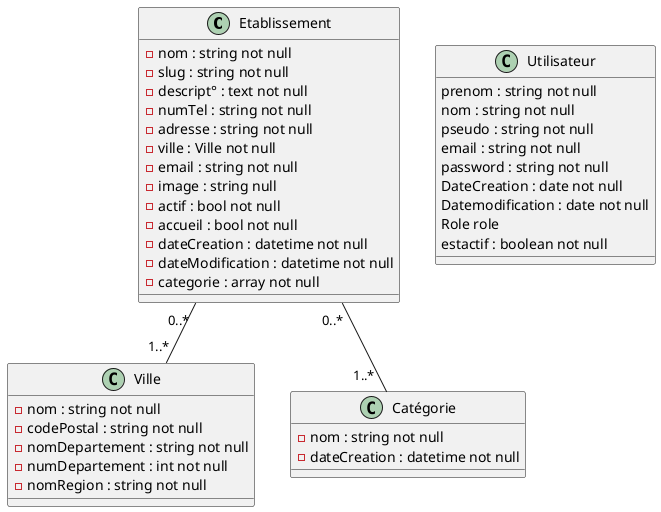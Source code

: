 @startuml
'https://plantuml.com/class-diagram

class Etablissement {

-nom : string not null
-slug : string not null
-descript° : text not null
-numTel : string not null
-adresse : string not null
-ville : Ville not null
-email : string not null
-image : string null
-actif : bool not null
-accueil : bool not null
-dateCreation : datetime not null
-dateModification : datetime not null
-categorie : array not null

}

class Ville {

-nom : string not null
-codePostal : string not null
-nomDepartement : string not null
-numDepartement : int not null
-nomRegion : string not null

}

class Catégorie {

-nom : string not null
-dateCreation : datetime not null

}


class Utilisateur {

prenom : string not null
nom : string not null
pseudo : string not null
email : string not null
password : string not null
DateCreation : date not null
Datemodification : date not null
Role role
estactif : boolean not null
}

Etablissement "0..* " -- "1..*  "Catégorie
Etablissement "0..* "-- "1..*"Ville
@enduml